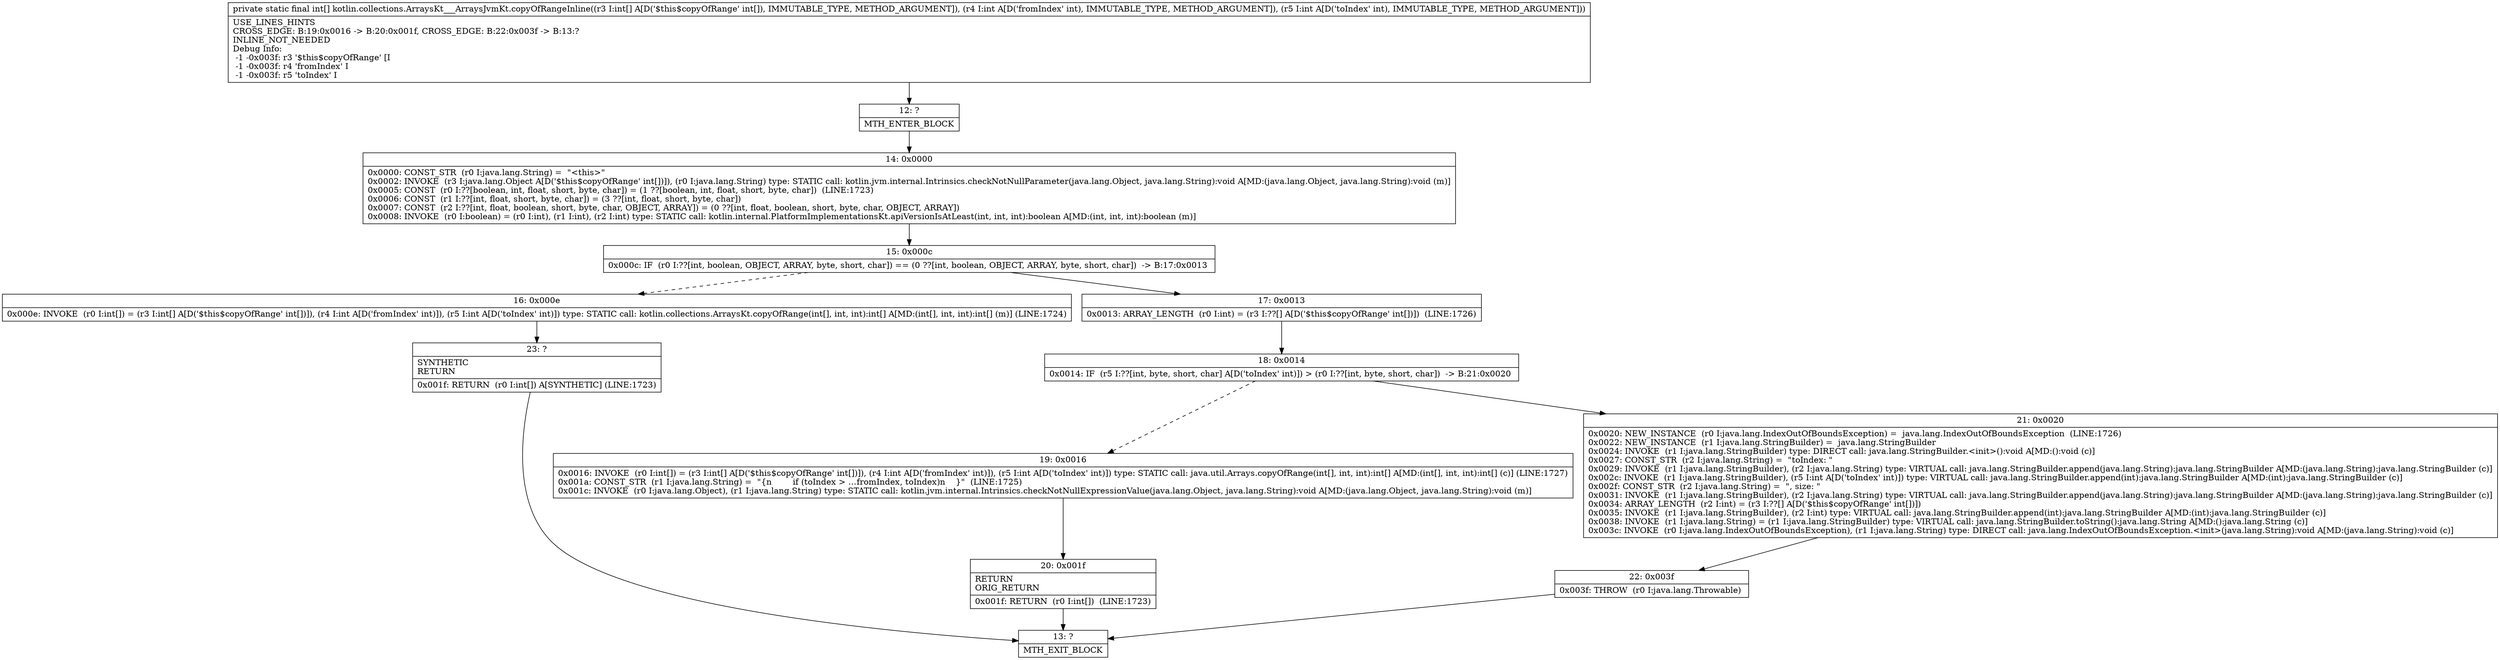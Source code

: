 digraph "CFG forkotlin.collections.ArraysKt___ArraysJvmKt.copyOfRangeInline([III)[I" {
Node_12 [shape=record,label="{12\:\ ?|MTH_ENTER_BLOCK\l}"];
Node_14 [shape=record,label="{14\:\ 0x0000|0x0000: CONST_STR  (r0 I:java.lang.String) =  \"\<this\>\" \l0x0002: INVOKE  (r3 I:java.lang.Object A[D('$this$copyOfRange' int[])]), (r0 I:java.lang.String) type: STATIC call: kotlin.jvm.internal.Intrinsics.checkNotNullParameter(java.lang.Object, java.lang.String):void A[MD:(java.lang.Object, java.lang.String):void (m)]\l0x0005: CONST  (r0 I:??[boolean, int, float, short, byte, char]) = (1 ??[boolean, int, float, short, byte, char])  (LINE:1723)\l0x0006: CONST  (r1 I:??[int, float, short, byte, char]) = (3 ??[int, float, short, byte, char]) \l0x0007: CONST  (r2 I:??[int, float, boolean, short, byte, char, OBJECT, ARRAY]) = (0 ??[int, float, boolean, short, byte, char, OBJECT, ARRAY]) \l0x0008: INVOKE  (r0 I:boolean) = (r0 I:int), (r1 I:int), (r2 I:int) type: STATIC call: kotlin.internal.PlatformImplementationsKt.apiVersionIsAtLeast(int, int, int):boolean A[MD:(int, int, int):boolean (m)]\l}"];
Node_15 [shape=record,label="{15\:\ 0x000c|0x000c: IF  (r0 I:??[int, boolean, OBJECT, ARRAY, byte, short, char]) == (0 ??[int, boolean, OBJECT, ARRAY, byte, short, char])  \-\> B:17:0x0013 \l}"];
Node_16 [shape=record,label="{16\:\ 0x000e|0x000e: INVOKE  (r0 I:int[]) = (r3 I:int[] A[D('$this$copyOfRange' int[])]), (r4 I:int A[D('fromIndex' int)]), (r5 I:int A[D('toIndex' int)]) type: STATIC call: kotlin.collections.ArraysKt.copyOfRange(int[], int, int):int[] A[MD:(int[], int, int):int[] (m)] (LINE:1724)\l}"];
Node_23 [shape=record,label="{23\:\ ?|SYNTHETIC\lRETURN\l|0x001f: RETURN  (r0 I:int[]) A[SYNTHETIC] (LINE:1723)\l}"];
Node_13 [shape=record,label="{13\:\ ?|MTH_EXIT_BLOCK\l}"];
Node_17 [shape=record,label="{17\:\ 0x0013|0x0013: ARRAY_LENGTH  (r0 I:int) = (r3 I:??[] A[D('$this$copyOfRange' int[])])  (LINE:1726)\l}"];
Node_18 [shape=record,label="{18\:\ 0x0014|0x0014: IF  (r5 I:??[int, byte, short, char] A[D('toIndex' int)]) \> (r0 I:??[int, byte, short, char])  \-\> B:21:0x0020 \l}"];
Node_19 [shape=record,label="{19\:\ 0x0016|0x0016: INVOKE  (r0 I:int[]) = (r3 I:int[] A[D('$this$copyOfRange' int[])]), (r4 I:int A[D('fromIndex' int)]), (r5 I:int A[D('toIndex' int)]) type: STATIC call: java.util.Arrays.copyOfRange(int[], int, int):int[] A[MD:(int[], int, int):int[] (c)] (LINE:1727)\l0x001a: CONST_STR  (r1 I:java.lang.String) =  \"\{n        if (toIndex \> …fromIndex, toIndex)n    \}\"  (LINE:1725)\l0x001c: INVOKE  (r0 I:java.lang.Object), (r1 I:java.lang.String) type: STATIC call: kotlin.jvm.internal.Intrinsics.checkNotNullExpressionValue(java.lang.Object, java.lang.String):void A[MD:(java.lang.Object, java.lang.String):void (m)]\l}"];
Node_20 [shape=record,label="{20\:\ 0x001f|RETURN\lORIG_RETURN\l|0x001f: RETURN  (r0 I:int[])  (LINE:1723)\l}"];
Node_21 [shape=record,label="{21\:\ 0x0020|0x0020: NEW_INSTANCE  (r0 I:java.lang.IndexOutOfBoundsException) =  java.lang.IndexOutOfBoundsException  (LINE:1726)\l0x0022: NEW_INSTANCE  (r1 I:java.lang.StringBuilder) =  java.lang.StringBuilder \l0x0024: INVOKE  (r1 I:java.lang.StringBuilder) type: DIRECT call: java.lang.StringBuilder.\<init\>():void A[MD:():void (c)]\l0x0027: CONST_STR  (r2 I:java.lang.String) =  \"toIndex: \" \l0x0029: INVOKE  (r1 I:java.lang.StringBuilder), (r2 I:java.lang.String) type: VIRTUAL call: java.lang.StringBuilder.append(java.lang.String):java.lang.StringBuilder A[MD:(java.lang.String):java.lang.StringBuilder (c)]\l0x002c: INVOKE  (r1 I:java.lang.StringBuilder), (r5 I:int A[D('toIndex' int)]) type: VIRTUAL call: java.lang.StringBuilder.append(int):java.lang.StringBuilder A[MD:(int):java.lang.StringBuilder (c)]\l0x002f: CONST_STR  (r2 I:java.lang.String) =  \", size: \" \l0x0031: INVOKE  (r1 I:java.lang.StringBuilder), (r2 I:java.lang.String) type: VIRTUAL call: java.lang.StringBuilder.append(java.lang.String):java.lang.StringBuilder A[MD:(java.lang.String):java.lang.StringBuilder (c)]\l0x0034: ARRAY_LENGTH  (r2 I:int) = (r3 I:??[] A[D('$this$copyOfRange' int[])]) \l0x0035: INVOKE  (r1 I:java.lang.StringBuilder), (r2 I:int) type: VIRTUAL call: java.lang.StringBuilder.append(int):java.lang.StringBuilder A[MD:(int):java.lang.StringBuilder (c)]\l0x0038: INVOKE  (r1 I:java.lang.String) = (r1 I:java.lang.StringBuilder) type: VIRTUAL call: java.lang.StringBuilder.toString():java.lang.String A[MD:():java.lang.String (c)]\l0x003c: INVOKE  (r0 I:java.lang.IndexOutOfBoundsException), (r1 I:java.lang.String) type: DIRECT call: java.lang.IndexOutOfBoundsException.\<init\>(java.lang.String):void A[MD:(java.lang.String):void (c)]\l}"];
Node_22 [shape=record,label="{22\:\ 0x003f|0x003f: THROW  (r0 I:java.lang.Throwable) \l}"];
MethodNode[shape=record,label="{private static final int[] kotlin.collections.ArraysKt___ArraysJvmKt.copyOfRangeInline((r3 I:int[] A[D('$this$copyOfRange' int[]), IMMUTABLE_TYPE, METHOD_ARGUMENT]), (r4 I:int A[D('fromIndex' int), IMMUTABLE_TYPE, METHOD_ARGUMENT]), (r5 I:int A[D('toIndex' int), IMMUTABLE_TYPE, METHOD_ARGUMENT]))  | USE_LINES_HINTS\lCROSS_EDGE: B:19:0x0016 \-\> B:20:0x001f, CROSS_EDGE: B:22:0x003f \-\> B:13:?\lINLINE_NOT_NEEDED\lDebug Info:\l  \-1 \-0x003f: r3 '$this$copyOfRange' [I\l  \-1 \-0x003f: r4 'fromIndex' I\l  \-1 \-0x003f: r5 'toIndex' I\l}"];
MethodNode -> Node_12;Node_12 -> Node_14;
Node_14 -> Node_15;
Node_15 -> Node_16[style=dashed];
Node_15 -> Node_17;
Node_16 -> Node_23;
Node_23 -> Node_13;
Node_17 -> Node_18;
Node_18 -> Node_19[style=dashed];
Node_18 -> Node_21;
Node_19 -> Node_20;
Node_20 -> Node_13;
Node_21 -> Node_22;
Node_22 -> Node_13;
}

